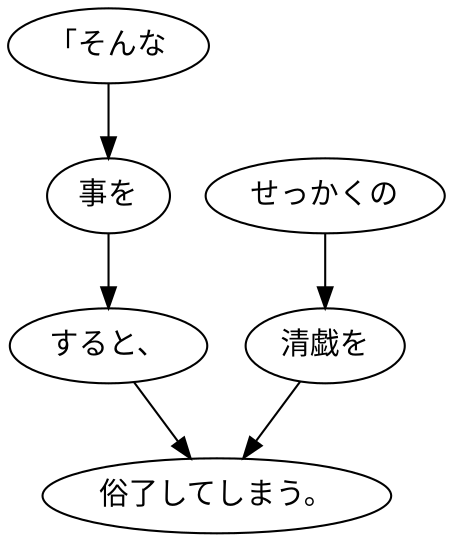 digraph graph7597 {
	node0 [label="「そんな"];
	node1 [label="事を"];
	node2 [label="すると、"];
	node3 [label="せっかくの"];
	node4 [label="清戯を"];
	node5 [label="俗了してしまう。"];
	node0 -> node1;
	node1 -> node2;
	node2 -> node5;
	node3 -> node4;
	node4 -> node5;
}
